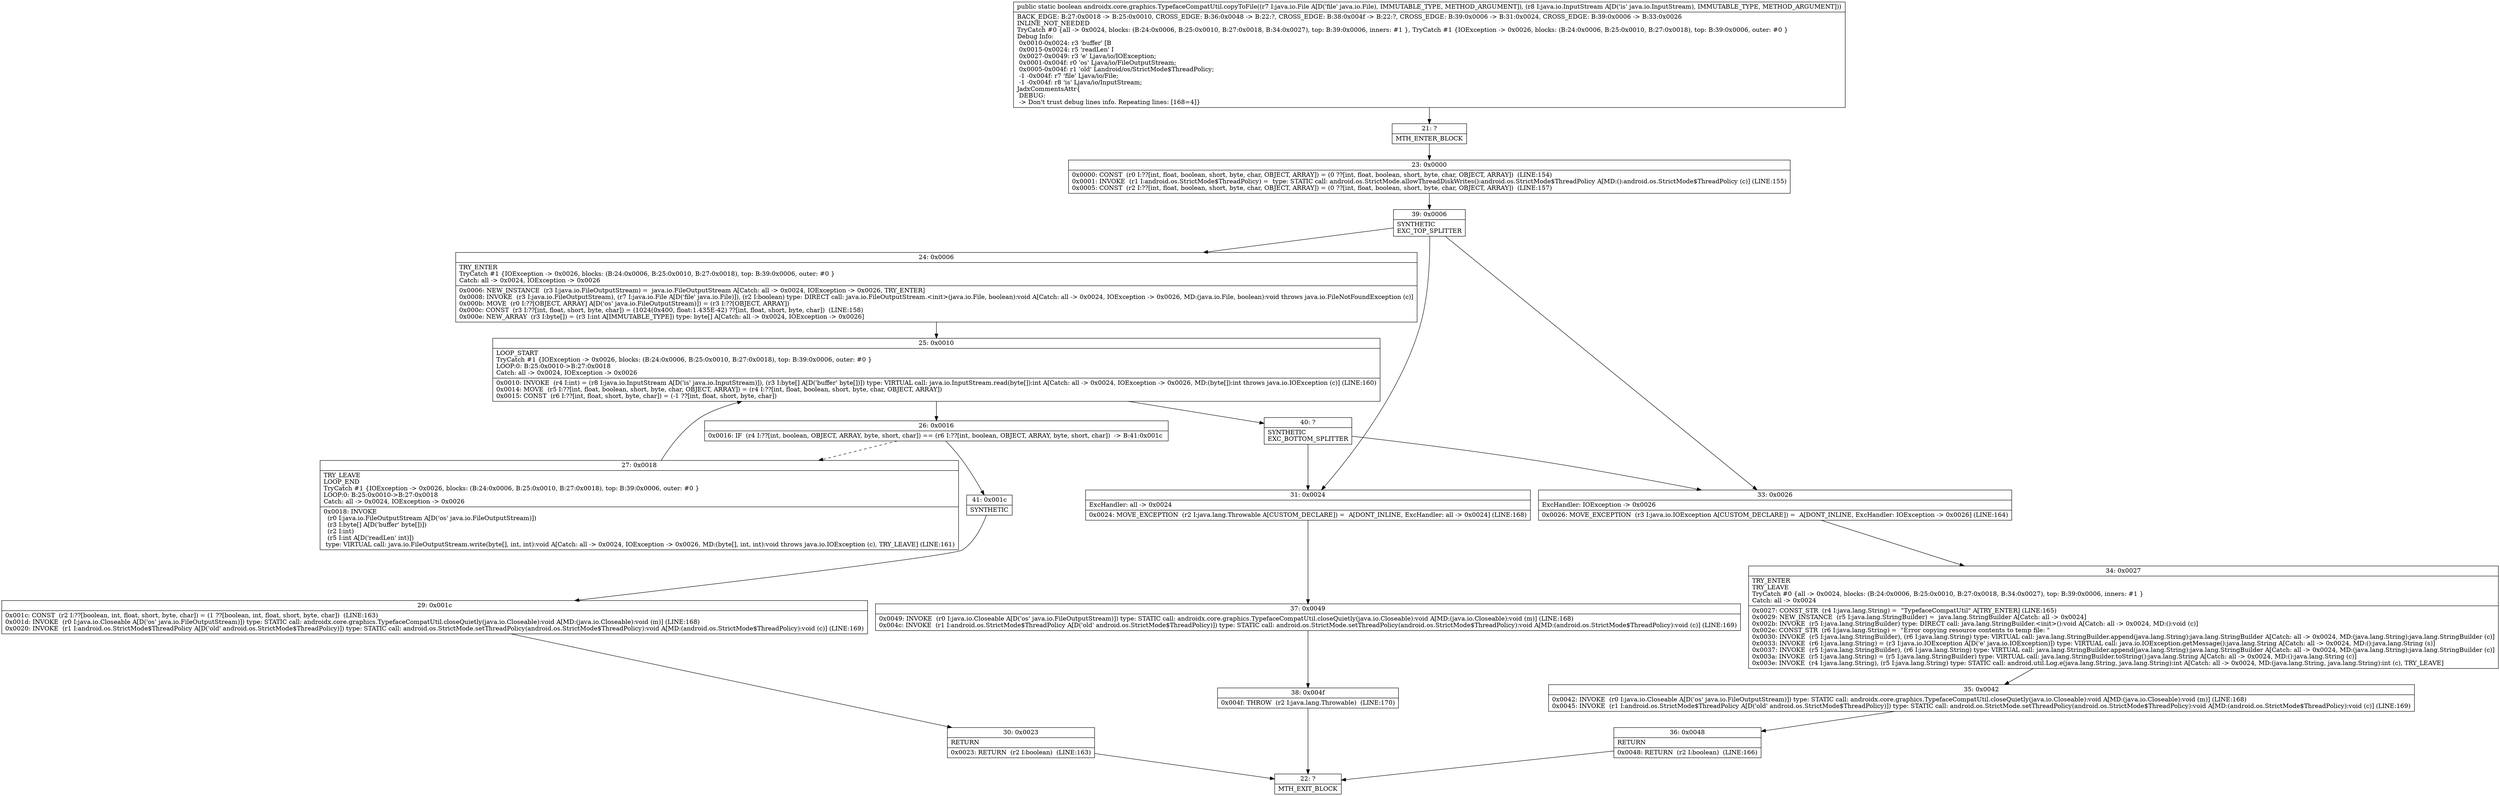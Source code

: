 digraph "CFG forandroidx.core.graphics.TypefaceCompatUtil.copyToFile(Ljava\/io\/File;Ljava\/io\/InputStream;)Z" {
Node_21 [shape=record,label="{21\:\ ?|MTH_ENTER_BLOCK\l}"];
Node_23 [shape=record,label="{23\:\ 0x0000|0x0000: CONST  (r0 I:??[int, float, boolean, short, byte, char, OBJECT, ARRAY]) = (0 ??[int, float, boolean, short, byte, char, OBJECT, ARRAY])  (LINE:154)\l0x0001: INVOKE  (r1 I:android.os.StrictMode$ThreadPolicy) =  type: STATIC call: android.os.StrictMode.allowThreadDiskWrites():android.os.StrictMode$ThreadPolicy A[MD:():android.os.StrictMode$ThreadPolicy (c)] (LINE:155)\l0x0005: CONST  (r2 I:??[int, float, boolean, short, byte, char, OBJECT, ARRAY]) = (0 ??[int, float, boolean, short, byte, char, OBJECT, ARRAY])  (LINE:157)\l}"];
Node_39 [shape=record,label="{39\:\ 0x0006|SYNTHETIC\lEXC_TOP_SPLITTER\l}"];
Node_24 [shape=record,label="{24\:\ 0x0006|TRY_ENTER\lTryCatch #1 \{IOException \-\> 0x0026, blocks: (B:24:0x0006, B:25:0x0010, B:27:0x0018), top: B:39:0x0006, outer: #0 \}\lCatch: all \-\> 0x0024, IOException \-\> 0x0026\l|0x0006: NEW_INSTANCE  (r3 I:java.io.FileOutputStream) =  java.io.FileOutputStream A[Catch: all \-\> 0x0024, IOException \-\> 0x0026, TRY_ENTER]\l0x0008: INVOKE  (r3 I:java.io.FileOutputStream), (r7 I:java.io.File A[D('file' java.io.File)]), (r2 I:boolean) type: DIRECT call: java.io.FileOutputStream.\<init\>(java.io.File, boolean):void A[Catch: all \-\> 0x0024, IOException \-\> 0x0026, MD:(java.io.File, boolean):void throws java.io.FileNotFoundException (c)]\l0x000b: MOVE  (r0 I:??[OBJECT, ARRAY] A[D('os' java.io.FileOutputStream)]) = (r3 I:??[OBJECT, ARRAY]) \l0x000c: CONST  (r3 I:??[int, float, short, byte, char]) = (1024(0x400, float:1.435E\-42) ??[int, float, short, byte, char])  (LINE:158)\l0x000e: NEW_ARRAY  (r3 I:byte[]) = (r3 I:int A[IMMUTABLE_TYPE]) type: byte[] A[Catch: all \-\> 0x0024, IOException \-\> 0x0026]\l}"];
Node_25 [shape=record,label="{25\:\ 0x0010|LOOP_START\lTryCatch #1 \{IOException \-\> 0x0026, blocks: (B:24:0x0006, B:25:0x0010, B:27:0x0018), top: B:39:0x0006, outer: #0 \}\lLOOP:0: B:25:0x0010\-\>B:27:0x0018\lCatch: all \-\> 0x0024, IOException \-\> 0x0026\l|0x0010: INVOKE  (r4 I:int) = (r8 I:java.io.InputStream A[D('is' java.io.InputStream)]), (r3 I:byte[] A[D('buffer' byte[])]) type: VIRTUAL call: java.io.InputStream.read(byte[]):int A[Catch: all \-\> 0x0024, IOException \-\> 0x0026, MD:(byte[]):int throws java.io.IOException (c)] (LINE:160)\l0x0014: MOVE  (r5 I:??[int, float, boolean, short, byte, char, OBJECT, ARRAY]) = (r4 I:??[int, float, boolean, short, byte, char, OBJECT, ARRAY]) \l0x0015: CONST  (r6 I:??[int, float, short, byte, char]) = (\-1 ??[int, float, short, byte, char]) \l}"];
Node_26 [shape=record,label="{26\:\ 0x0016|0x0016: IF  (r4 I:??[int, boolean, OBJECT, ARRAY, byte, short, char]) == (r6 I:??[int, boolean, OBJECT, ARRAY, byte, short, char])  \-\> B:41:0x001c \l}"];
Node_27 [shape=record,label="{27\:\ 0x0018|TRY_LEAVE\lLOOP_END\lTryCatch #1 \{IOException \-\> 0x0026, blocks: (B:24:0x0006, B:25:0x0010, B:27:0x0018), top: B:39:0x0006, outer: #0 \}\lLOOP:0: B:25:0x0010\-\>B:27:0x0018\lCatch: all \-\> 0x0024, IOException \-\> 0x0026\l|0x0018: INVOKE  \l  (r0 I:java.io.FileOutputStream A[D('os' java.io.FileOutputStream)])\l  (r3 I:byte[] A[D('buffer' byte[])])\l  (r2 I:int)\l  (r5 I:int A[D('readLen' int)])\l type: VIRTUAL call: java.io.FileOutputStream.write(byte[], int, int):void A[Catch: all \-\> 0x0024, IOException \-\> 0x0026, MD:(byte[], int, int):void throws java.io.IOException (c), TRY_LEAVE] (LINE:161)\l}"];
Node_41 [shape=record,label="{41\:\ 0x001c|SYNTHETIC\l}"];
Node_29 [shape=record,label="{29\:\ 0x001c|0x001c: CONST  (r2 I:??[boolean, int, float, short, byte, char]) = (1 ??[boolean, int, float, short, byte, char])  (LINE:163)\l0x001d: INVOKE  (r0 I:java.io.Closeable A[D('os' java.io.FileOutputStream)]) type: STATIC call: androidx.core.graphics.TypefaceCompatUtil.closeQuietly(java.io.Closeable):void A[MD:(java.io.Closeable):void (m)] (LINE:168)\l0x0020: INVOKE  (r1 I:android.os.StrictMode$ThreadPolicy A[D('old' android.os.StrictMode$ThreadPolicy)]) type: STATIC call: android.os.StrictMode.setThreadPolicy(android.os.StrictMode$ThreadPolicy):void A[MD:(android.os.StrictMode$ThreadPolicy):void (c)] (LINE:169)\l}"];
Node_30 [shape=record,label="{30\:\ 0x0023|RETURN\l|0x0023: RETURN  (r2 I:boolean)  (LINE:163)\l}"];
Node_22 [shape=record,label="{22\:\ ?|MTH_EXIT_BLOCK\l}"];
Node_40 [shape=record,label="{40\:\ ?|SYNTHETIC\lEXC_BOTTOM_SPLITTER\l}"];
Node_31 [shape=record,label="{31\:\ 0x0024|ExcHandler: all \-\> 0x0024\l|0x0024: MOVE_EXCEPTION  (r2 I:java.lang.Throwable A[CUSTOM_DECLARE]) =  A[DONT_INLINE, ExcHandler: all \-\> 0x0024] (LINE:168)\l}"];
Node_37 [shape=record,label="{37\:\ 0x0049|0x0049: INVOKE  (r0 I:java.io.Closeable A[D('os' java.io.FileOutputStream)]) type: STATIC call: androidx.core.graphics.TypefaceCompatUtil.closeQuietly(java.io.Closeable):void A[MD:(java.io.Closeable):void (m)] (LINE:168)\l0x004c: INVOKE  (r1 I:android.os.StrictMode$ThreadPolicy A[D('old' android.os.StrictMode$ThreadPolicy)]) type: STATIC call: android.os.StrictMode.setThreadPolicy(android.os.StrictMode$ThreadPolicy):void A[MD:(android.os.StrictMode$ThreadPolicy):void (c)] (LINE:169)\l}"];
Node_38 [shape=record,label="{38\:\ 0x004f|0x004f: THROW  (r2 I:java.lang.Throwable)  (LINE:170)\l}"];
Node_33 [shape=record,label="{33\:\ 0x0026|ExcHandler: IOException \-\> 0x0026\l|0x0026: MOVE_EXCEPTION  (r3 I:java.io.IOException A[CUSTOM_DECLARE]) =  A[DONT_INLINE, ExcHandler: IOException \-\> 0x0026] (LINE:164)\l}"];
Node_34 [shape=record,label="{34\:\ 0x0027|TRY_ENTER\lTRY_LEAVE\lTryCatch #0 \{all \-\> 0x0024, blocks: (B:24:0x0006, B:25:0x0010, B:27:0x0018, B:34:0x0027), top: B:39:0x0006, inners: #1 \}\lCatch: all \-\> 0x0024\l|0x0027: CONST_STR  (r4 I:java.lang.String) =  \"TypefaceCompatUtil\" A[TRY_ENTER] (LINE:165)\l0x0029: NEW_INSTANCE  (r5 I:java.lang.StringBuilder) =  java.lang.StringBuilder A[Catch: all \-\> 0x0024]\l0x002b: INVOKE  (r5 I:java.lang.StringBuilder) type: DIRECT call: java.lang.StringBuilder.\<init\>():void A[Catch: all \-\> 0x0024, MD:():void (c)]\l0x002e: CONST_STR  (r6 I:java.lang.String) =  \"Error copying resource contents to temp file: \" \l0x0030: INVOKE  (r5 I:java.lang.StringBuilder), (r6 I:java.lang.String) type: VIRTUAL call: java.lang.StringBuilder.append(java.lang.String):java.lang.StringBuilder A[Catch: all \-\> 0x0024, MD:(java.lang.String):java.lang.StringBuilder (c)]\l0x0033: INVOKE  (r6 I:java.lang.String) = (r3 I:java.io.IOException A[D('e' java.io.IOException)]) type: VIRTUAL call: java.io.IOException.getMessage():java.lang.String A[Catch: all \-\> 0x0024, MD:():java.lang.String (s)]\l0x0037: INVOKE  (r5 I:java.lang.StringBuilder), (r6 I:java.lang.String) type: VIRTUAL call: java.lang.StringBuilder.append(java.lang.String):java.lang.StringBuilder A[Catch: all \-\> 0x0024, MD:(java.lang.String):java.lang.StringBuilder (c)]\l0x003a: INVOKE  (r5 I:java.lang.String) = (r5 I:java.lang.StringBuilder) type: VIRTUAL call: java.lang.StringBuilder.toString():java.lang.String A[Catch: all \-\> 0x0024, MD:():java.lang.String (c)]\l0x003e: INVOKE  (r4 I:java.lang.String), (r5 I:java.lang.String) type: STATIC call: android.util.Log.e(java.lang.String, java.lang.String):int A[Catch: all \-\> 0x0024, MD:(java.lang.String, java.lang.String):int (c), TRY_LEAVE]\l}"];
Node_35 [shape=record,label="{35\:\ 0x0042|0x0042: INVOKE  (r0 I:java.io.Closeable A[D('os' java.io.FileOutputStream)]) type: STATIC call: androidx.core.graphics.TypefaceCompatUtil.closeQuietly(java.io.Closeable):void A[MD:(java.io.Closeable):void (m)] (LINE:168)\l0x0045: INVOKE  (r1 I:android.os.StrictMode$ThreadPolicy A[D('old' android.os.StrictMode$ThreadPolicy)]) type: STATIC call: android.os.StrictMode.setThreadPolicy(android.os.StrictMode$ThreadPolicy):void A[MD:(android.os.StrictMode$ThreadPolicy):void (c)] (LINE:169)\l}"];
Node_36 [shape=record,label="{36\:\ 0x0048|RETURN\l|0x0048: RETURN  (r2 I:boolean)  (LINE:166)\l}"];
MethodNode[shape=record,label="{public static boolean androidx.core.graphics.TypefaceCompatUtil.copyToFile((r7 I:java.io.File A[D('file' java.io.File), IMMUTABLE_TYPE, METHOD_ARGUMENT]), (r8 I:java.io.InputStream A[D('is' java.io.InputStream), IMMUTABLE_TYPE, METHOD_ARGUMENT]))  | BACK_EDGE: B:27:0x0018 \-\> B:25:0x0010, CROSS_EDGE: B:36:0x0048 \-\> B:22:?, CROSS_EDGE: B:38:0x004f \-\> B:22:?, CROSS_EDGE: B:39:0x0006 \-\> B:31:0x0024, CROSS_EDGE: B:39:0x0006 \-\> B:33:0x0026\lINLINE_NOT_NEEDED\lTryCatch #0 \{all \-\> 0x0024, blocks: (B:24:0x0006, B:25:0x0010, B:27:0x0018, B:34:0x0027), top: B:39:0x0006, inners: #1 \}, TryCatch #1 \{IOException \-\> 0x0026, blocks: (B:24:0x0006, B:25:0x0010, B:27:0x0018), top: B:39:0x0006, outer: #0 \}\lDebug Info:\l  0x0010\-0x0024: r3 'buffer' [B\l  0x0015\-0x0024: r5 'readLen' I\l  0x0027\-0x0049: r3 'e' Ljava\/io\/IOException;\l  0x0001\-0x004f: r0 'os' Ljava\/io\/FileOutputStream;\l  0x0005\-0x004f: r1 'old' Landroid\/os\/StrictMode$ThreadPolicy;\l  \-1 \-0x004f: r7 'file' Ljava\/io\/File;\l  \-1 \-0x004f: r8 'is' Ljava\/io\/InputStream;\lJadxCommentsAttr\{\l DEBUG: \l \-\> Don't trust debug lines info. Repeating lines: [168=4]\}\l}"];
MethodNode -> Node_21;Node_21 -> Node_23;
Node_23 -> Node_39;
Node_39 -> Node_24;
Node_39 -> Node_31;
Node_39 -> Node_33;
Node_24 -> Node_25;
Node_25 -> Node_26;
Node_25 -> Node_40;
Node_26 -> Node_27[style=dashed];
Node_26 -> Node_41;
Node_27 -> Node_25;
Node_41 -> Node_29;
Node_29 -> Node_30;
Node_30 -> Node_22;
Node_40 -> Node_33;
Node_40 -> Node_31;
Node_31 -> Node_37;
Node_37 -> Node_38;
Node_38 -> Node_22;
Node_33 -> Node_34;
Node_34 -> Node_35;
Node_35 -> Node_36;
Node_36 -> Node_22;
}

